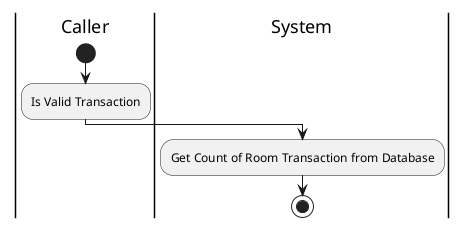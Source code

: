 @startuml CheckValidityTransaction

skinparam ConditionEndStyle hline
skinparam conditionStyle diamond
skinparam Monochrome true
skinparam Shadowing false

|Caller|
start
:Is Valid Transaction;

|System|
:Get Count of Room Transaction from Database;
stop

@enduml
